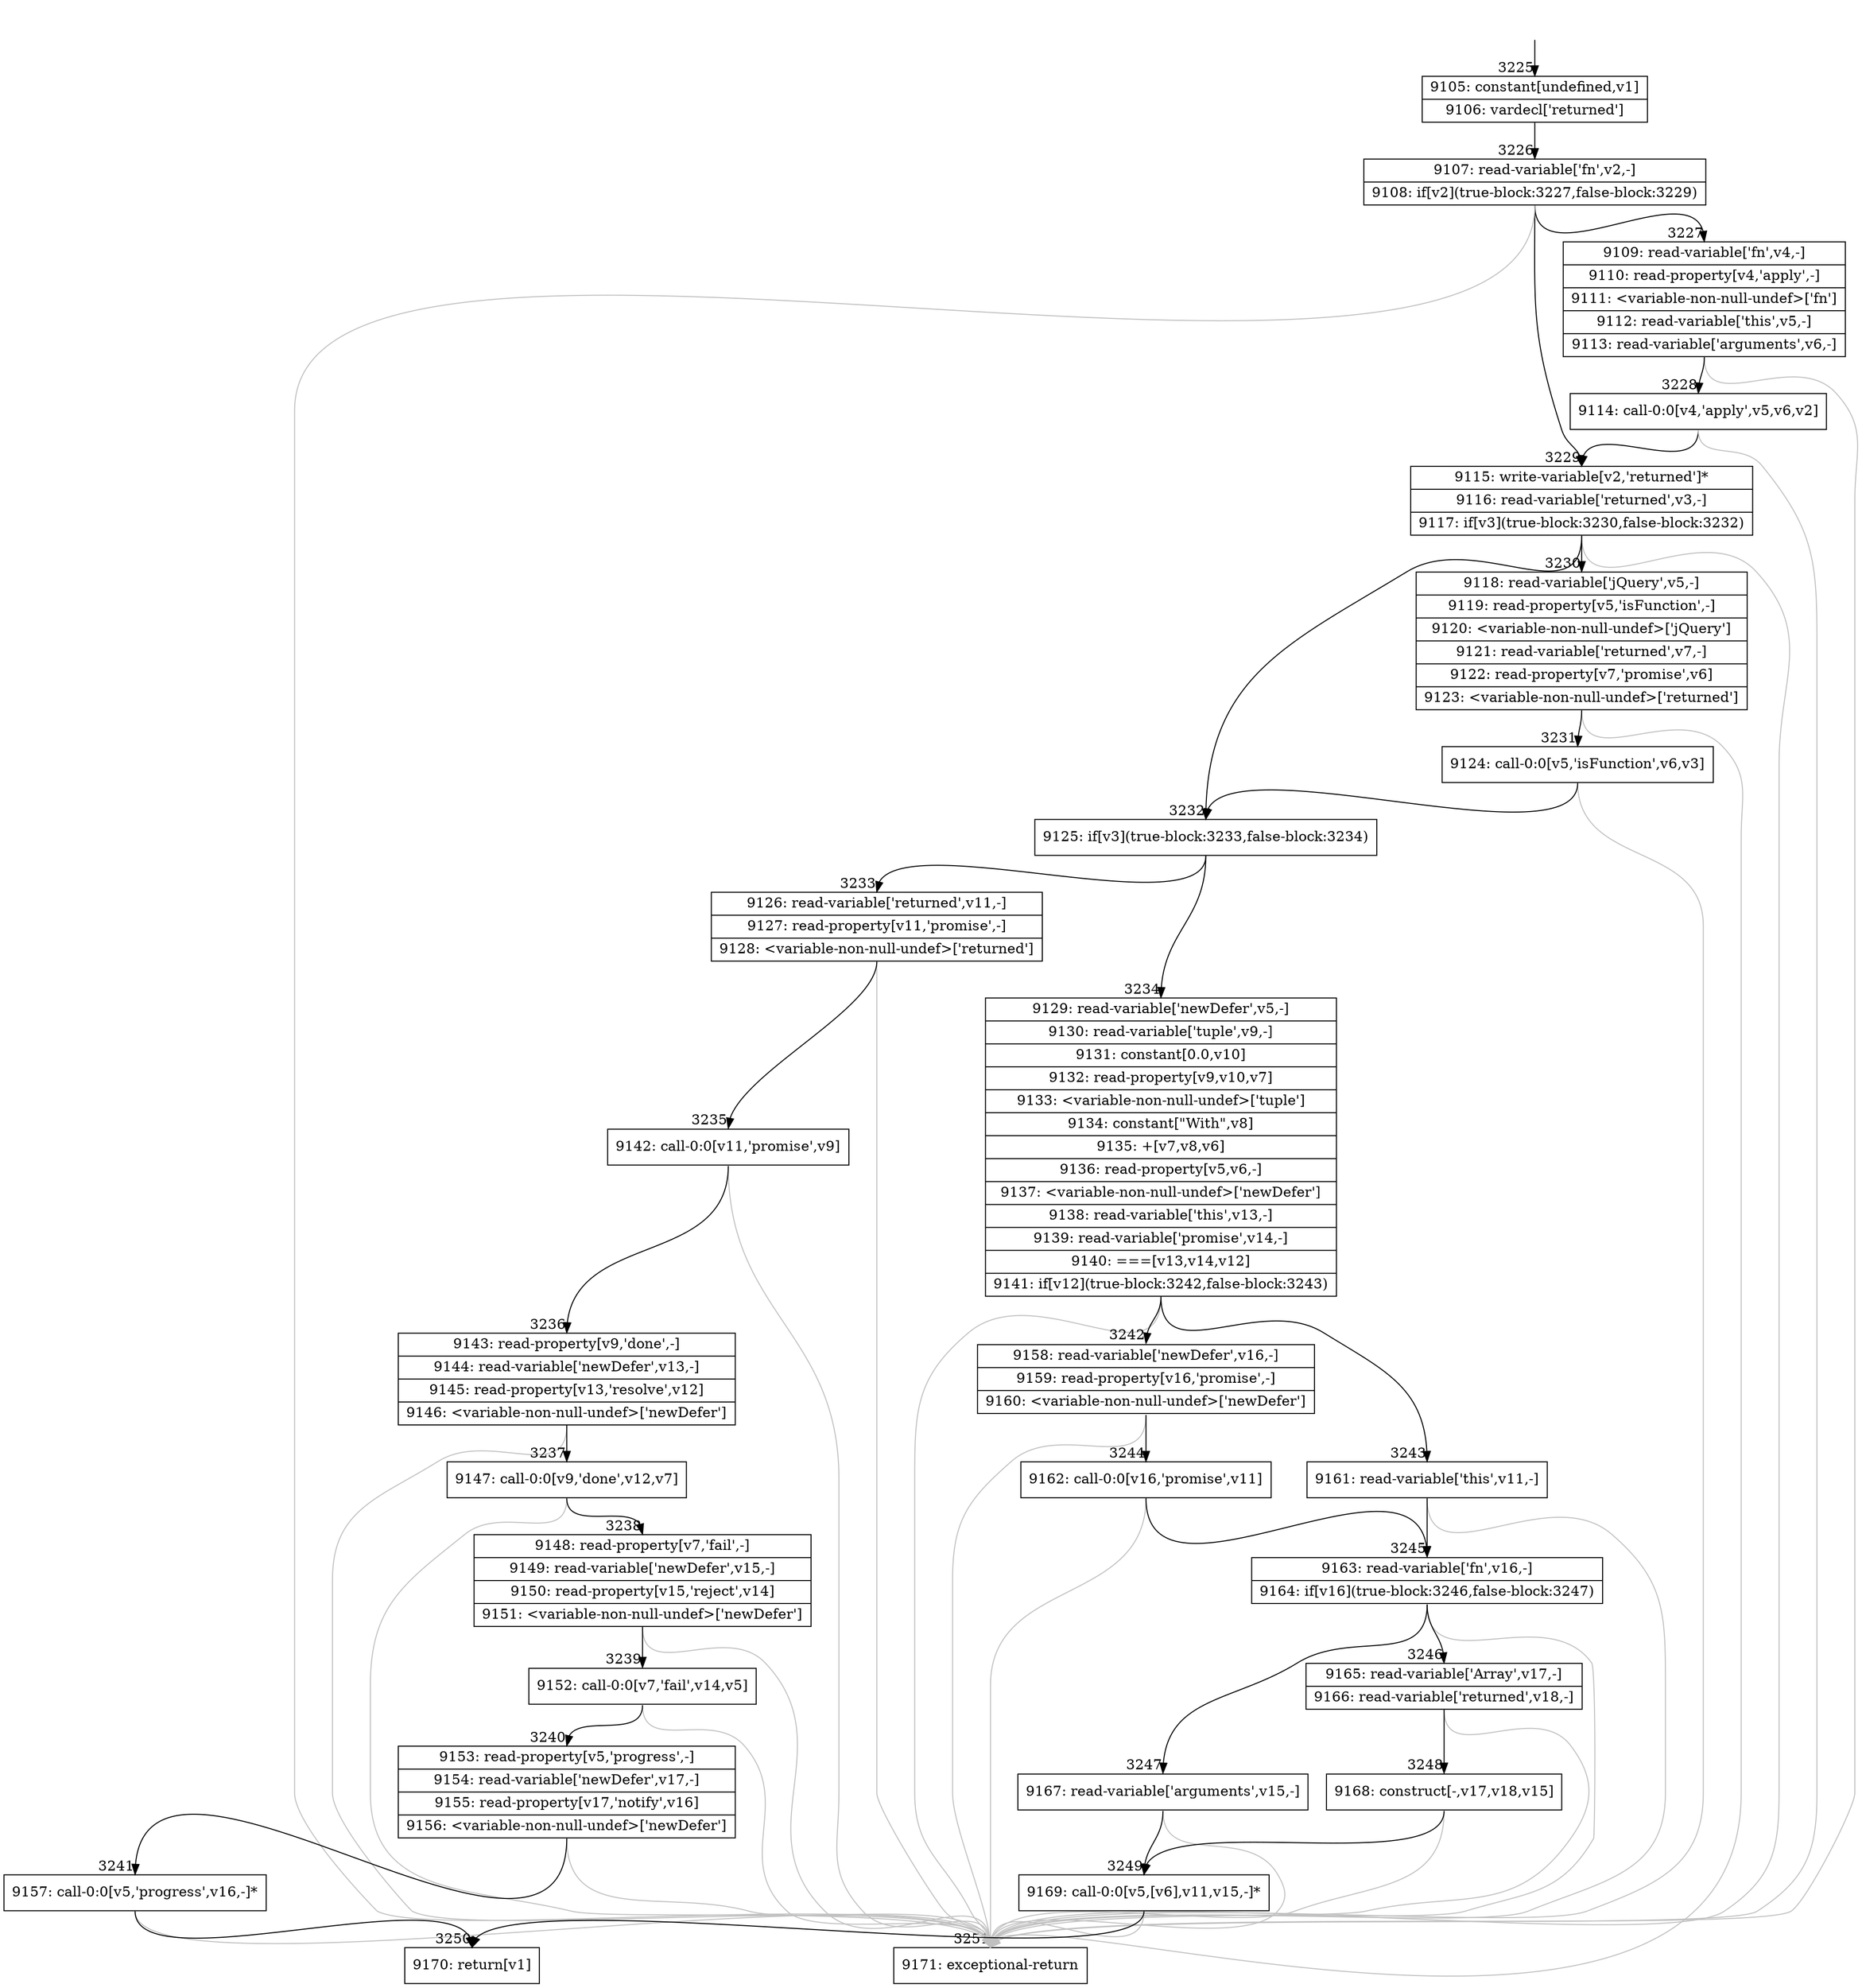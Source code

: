 digraph {
rankdir="TD"
BB_entry223[shape=none,label=""];
BB_entry223 -> BB3225 [tailport=s, headport=n, headlabel="    3225"]
BB3225 [shape=record label="{9105: constant[undefined,v1]|9106: vardecl['returned']}" ] 
BB3225 -> BB3226 [tailport=s, headport=n, headlabel="      3226"]
BB3226 [shape=record label="{9107: read-variable['fn',v2,-]|9108: if[v2](true-block:3227,false-block:3229)}" ] 
BB3226 -> BB3229 [tailport=s, headport=n, headlabel="      3229"]
BB3226 -> BB3227 [tailport=s, headport=n, headlabel="      3227"]
BB3226 -> BB3251 [tailport=s, headport=n, color=gray, headlabel="      3251"]
BB3227 [shape=record label="{9109: read-variable['fn',v4,-]|9110: read-property[v4,'apply',-]|9111: \<variable-non-null-undef\>['fn']|9112: read-variable['this',v5,-]|9113: read-variable['arguments',v6,-]}" ] 
BB3227 -> BB3228 [tailport=s, headport=n, headlabel="      3228"]
BB3227 -> BB3251 [tailport=s, headport=n, color=gray]
BB3228 [shape=record label="{9114: call-0:0[v4,'apply',v5,v6,v2]}" ] 
BB3228 -> BB3229 [tailport=s, headport=n]
BB3228 -> BB3251 [tailport=s, headport=n, color=gray]
BB3229 [shape=record label="{9115: write-variable[v2,'returned']*|9116: read-variable['returned',v3,-]|9117: if[v3](true-block:3230,false-block:3232)}" ] 
BB3229 -> BB3232 [tailport=s, headport=n, headlabel="      3232"]
BB3229 -> BB3230 [tailport=s, headport=n, headlabel="      3230"]
BB3229 -> BB3251 [tailport=s, headport=n, color=gray]
BB3230 [shape=record label="{9118: read-variable['jQuery',v5,-]|9119: read-property[v5,'isFunction',-]|9120: \<variable-non-null-undef\>['jQuery']|9121: read-variable['returned',v7,-]|9122: read-property[v7,'promise',v6]|9123: \<variable-non-null-undef\>['returned']}" ] 
BB3230 -> BB3231 [tailport=s, headport=n, headlabel="      3231"]
BB3230 -> BB3251 [tailport=s, headport=n, color=gray]
BB3231 [shape=record label="{9124: call-0:0[v5,'isFunction',v6,v3]}" ] 
BB3231 -> BB3232 [tailport=s, headport=n]
BB3231 -> BB3251 [tailport=s, headport=n, color=gray]
BB3232 [shape=record label="{9125: if[v3](true-block:3233,false-block:3234)}" ] 
BB3232 -> BB3233 [tailport=s, headport=n, headlabel="      3233"]
BB3232 -> BB3234 [tailport=s, headport=n, headlabel="      3234"]
BB3233 [shape=record label="{9126: read-variable['returned',v11,-]|9127: read-property[v11,'promise',-]|9128: \<variable-non-null-undef\>['returned']}" ] 
BB3233 -> BB3235 [tailport=s, headport=n, headlabel="      3235"]
BB3233 -> BB3251 [tailport=s, headport=n, color=gray]
BB3234 [shape=record label="{9129: read-variable['newDefer',v5,-]|9130: read-variable['tuple',v9,-]|9131: constant[0.0,v10]|9132: read-property[v9,v10,v7]|9133: \<variable-non-null-undef\>['tuple']|9134: constant[\"With\",v8]|9135: +[v7,v8,v6]|9136: read-property[v5,v6,-]|9137: \<variable-non-null-undef\>['newDefer']|9138: read-variable['this',v13,-]|9139: read-variable['promise',v14,-]|9140: ===[v13,v14,v12]|9141: if[v12](true-block:3242,false-block:3243)}" ] 
BB3234 -> BB3242 [tailport=s, headport=n, headlabel="      3242"]
BB3234 -> BB3243 [tailport=s, headport=n, headlabel="      3243"]
BB3234 -> BB3251 [tailport=s, headport=n, color=gray]
BB3235 [shape=record label="{9142: call-0:0[v11,'promise',v9]}" ] 
BB3235 -> BB3236 [tailport=s, headport=n, headlabel="      3236"]
BB3235 -> BB3251 [tailport=s, headport=n, color=gray]
BB3236 [shape=record label="{9143: read-property[v9,'done',-]|9144: read-variable['newDefer',v13,-]|9145: read-property[v13,'resolve',v12]|9146: \<variable-non-null-undef\>['newDefer']}" ] 
BB3236 -> BB3237 [tailport=s, headport=n, headlabel="      3237"]
BB3236 -> BB3251 [tailport=s, headport=n, color=gray]
BB3237 [shape=record label="{9147: call-0:0[v9,'done',v12,v7]}" ] 
BB3237 -> BB3238 [tailport=s, headport=n, headlabel="      3238"]
BB3237 -> BB3251 [tailport=s, headport=n, color=gray]
BB3238 [shape=record label="{9148: read-property[v7,'fail',-]|9149: read-variable['newDefer',v15,-]|9150: read-property[v15,'reject',v14]|9151: \<variable-non-null-undef\>['newDefer']}" ] 
BB3238 -> BB3239 [tailport=s, headport=n, headlabel="      3239"]
BB3238 -> BB3251 [tailport=s, headport=n, color=gray]
BB3239 [shape=record label="{9152: call-0:0[v7,'fail',v14,v5]}" ] 
BB3239 -> BB3240 [tailport=s, headport=n, headlabel="      3240"]
BB3239 -> BB3251 [tailport=s, headport=n, color=gray]
BB3240 [shape=record label="{9153: read-property[v5,'progress',-]|9154: read-variable['newDefer',v17,-]|9155: read-property[v17,'notify',v16]|9156: \<variable-non-null-undef\>['newDefer']}" ] 
BB3240 -> BB3241 [tailport=s, headport=n, headlabel="      3241"]
BB3240 -> BB3251 [tailport=s, headport=n, color=gray]
BB3241 [shape=record label="{9157: call-0:0[v5,'progress',v16,-]*}" ] 
BB3241 -> BB3250 [tailport=s, headport=n, headlabel="      3250"]
BB3241 -> BB3251 [tailport=s, headport=n, color=gray]
BB3242 [shape=record label="{9158: read-variable['newDefer',v16,-]|9159: read-property[v16,'promise',-]|9160: \<variable-non-null-undef\>['newDefer']}" ] 
BB3242 -> BB3244 [tailport=s, headport=n, headlabel="      3244"]
BB3242 -> BB3251 [tailport=s, headport=n, color=gray]
BB3243 [shape=record label="{9161: read-variable['this',v11,-]}" ] 
BB3243 -> BB3245 [tailport=s, headport=n, headlabel="      3245"]
BB3243 -> BB3251 [tailport=s, headport=n, color=gray]
BB3244 [shape=record label="{9162: call-0:0[v16,'promise',v11]}" ] 
BB3244 -> BB3245 [tailport=s, headport=n]
BB3244 -> BB3251 [tailport=s, headport=n, color=gray]
BB3245 [shape=record label="{9163: read-variable['fn',v16,-]|9164: if[v16](true-block:3246,false-block:3247)}" ] 
BB3245 -> BB3246 [tailport=s, headport=n, headlabel="      3246"]
BB3245 -> BB3247 [tailport=s, headport=n, headlabel="      3247"]
BB3245 -> BB3251 [tailport=s, headport=n, color=gray]
BB3246 [shape=record label="{9165: read-variable['Array',v17,-]|9166: read-variable['returned',v18,-]}" ] 
BB3246 -> BB3248 [tailport=s, headport=n, headlabel="      3248"]
BB3246 -> BB3251 [tailport=s, headport=n, color=gray]
BB3247 [shape=record label="{9167: read-variable['arguments',v15,-]}" ] 
BB3247 -> BB3249 [tailport=s, headport=n, headlabel="      3249"]
BB3247 -> BB3251 [tailport=s, headport=n, color=gray]
BB3248 [shape=record label="{9168: construct[-,v17,v18,v15]}" ] 
BB3248 -> BB3249 [tailport=s, headport=n]
BB3248 -> BB3251 [tailport=s, headport=n, color=gray]
BB3249 [shape=record label="{9169: call-0:0[v5,[v6],v11,v15,-]*}" ] 
BB3249 -> BB3250 [tailport=s, headport=n]
BB3249 -> BB3251 [tailport=s, headport=n, color=gray]
BB3250 [shape=record label="{9170: return[v1]}" ] 
BB3251 [shape=record label="{9171: exceptional-return}" ] 
}
